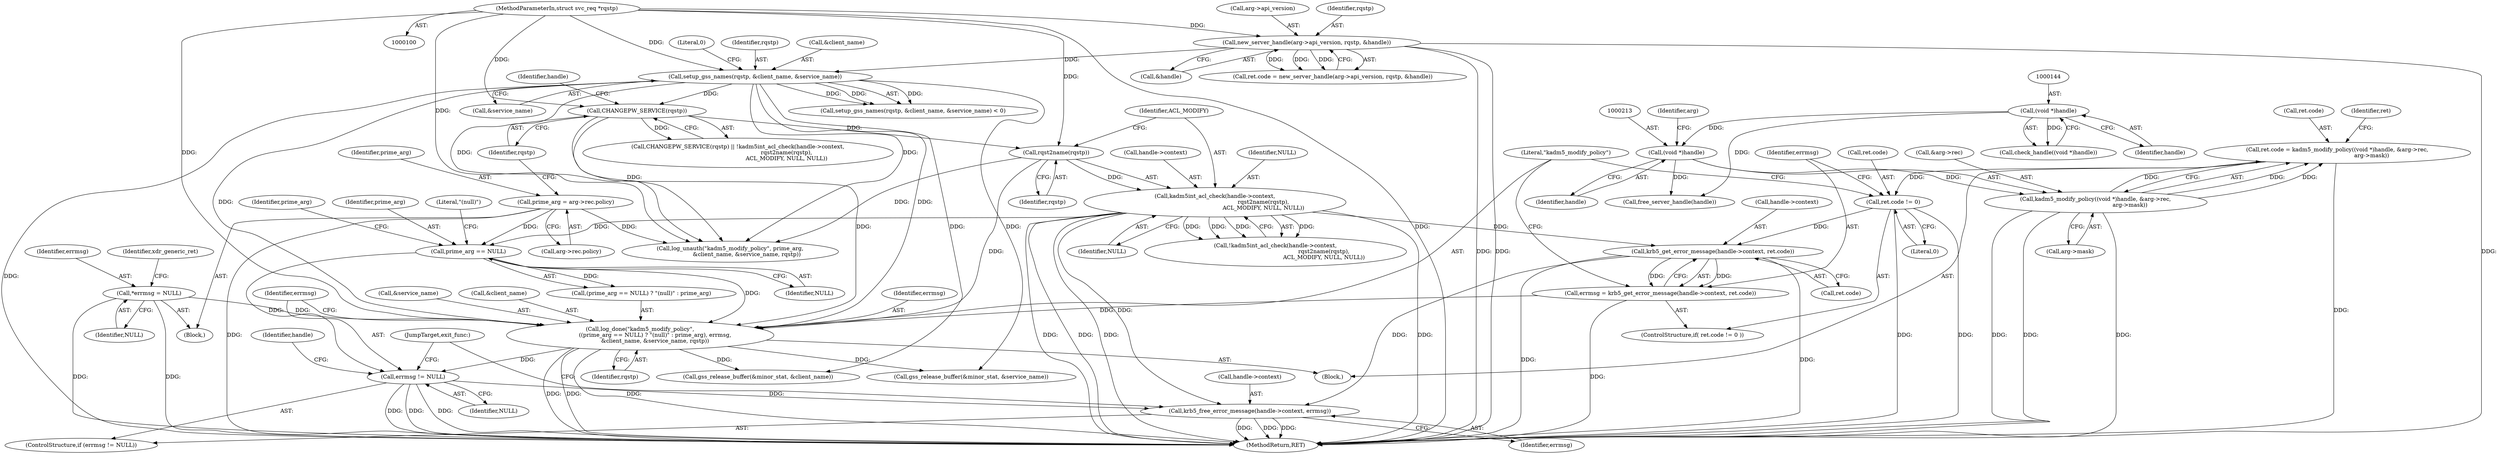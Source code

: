 digraph "0_krb5_83ed75feba32e46f736fcce0d96a0445f29b96c2_15@API" {
"1000255" [label="(Call,krb5_free_error_message(handle->context, errmsg))"];
"1000230" [label="(Call,krb5_get_error_message(handle->context, ret.code))"];
"1000182" [label="(Call,kadm5int_acl_check(handle->context,\n                                                       rqst2name(rqstp),\n                                                       ACL_MODIFY, NULL, NULL))"];
"1000186" [label="(Call,rqst2name(rqstp))"];
"1000179" [label="(Call,CHANGEPW_SERVICE(rqstp))"];
"1000156" [label="(Call,setup_gss_names(rqstp, &client_name, &service_name))"];
"1000129" [label="(Call,new_server_handle(arg->api_version, rqstp, &handle))"];
"1000102" [label="(MethodParameterIn,struct svc_req *rqstp)"];
"1000223" [label="(Call,ret.code != 0)"];
"1000207" [label="(Call,ret.code = kadm5_modify_policy((void *)handle, &arg->rec,\n                                       arg->mask))"];
"1000211" [label="(Call,kadm5_modify_policy((void *)handle, &arg->rec,\n                                       arg->mask))"];
"1000212" [label="(Call,(void *)handle)"];
"1000143" [label="(Call,(void *)handle)"];
"1000252" [label="(Call,errmsg != NULL)"];
"1000237" [label="(Call,log_done(\"kadm5_modify_policy\",\n                 ((prime_arg == NULL) ? \"(null)\" : prime_arg), errmsg,\n                 &client_name, &service_name, rqstp))"];
"1000240" [label="(Call,prime_arg == NULL)"];
"1000170" [label="(Call,prime_arg = arg->rec.policy)"];
"1000228" [label="(Call,errmsg = krb5_get_error_message(handle->context, ret.code))"];
"1000117" [label="(Call,*errmsg = NULL)"];
"1000271" [label="(Call,free_server_handle(handle))"];
"1000260" [label="(JumpTarget,exit_func:)"];
"1000241" [label="(Identifier,prime_arg)"];
"1000243" [label="(Literal,\"(null)\")"];
"1000172" [label="(Call,arg->rec.policy)"];
"1000219" [label="(Call,arg->mask)"];
"1000276" [label="(MethodReturn,RET)"];
"1000231" [label="(Call,handle->context)"];
"1000254" [label="(Identifier,NULL)"];
"1000242" [label="(Identifier,NULL)"];
"1000230" [label="(Call,krb5_get_error_message(handle->context, ret.code))"];
"1000223" [label="(Call,ret.code != 0)"];
"1000229" [label="(Identifier,errmsg)"];
"1000183" [label="(Call,handle->context)"];
"1000237" [label="(Call,log_done(\"kadm5_modify_policy\",\n                 ((prime_arg == NULL) ? \"(null)\" : prime_arg), errmsg,\n                 &client_name, &service_name, rqstp))"];
"1000251" [label="(ControlStructure,if (errmsg != NULL))"];
"1000245" [label="(Identifier,errmsg)"];
"1000179" [label="(Call,CHANGEPW_SERVICE(rqstp))"];
"1000227" [label="(Literal,0)"];
"1000170" [label="(Call,prime_arg = arg->rec.policy)"];
"1000222" [label="(ControlStructure,if( ret.code != 0 ))"];
"1000180" [label="(Identifier,rqstp)"];
"1000214" [label="(Identifier,handle)"];
"1000256" [label="(Call,handle->context)"];
"1000118" [label="(Identifier,errmsg)"];
"1000192" [label="(Call,log_unauth(\"kadm5_modify_policy\", prime_arg,\n                   &client_name, &service_name, rqstp))"];
"1000266" [label="(Call,gss_release_buffer(&minor_stat, &service_name))"];
"1000160" [label="(Call,&service_name)"];
"1000187" [label="(Identifier,rqstp)"];
"1000125" [label="(Call,ret.code = new_server_handle(arg->api_version, rqstp, &handle))"];
"1000206" [label="(Block,)"];
"1000248" [label="(Call,&service_name)"];
"1000207" [label="(Call,ret.code = kadm5_modify_policy((void *)handle, &arg->rec,\n                                       arg->mask))"];
"1000252" [label="(Call,errmsg != NULL)"];
"1000158" [label="(Call,&client_name)"];
"1000225" [label="(Identifier,ret)"];
"1000133" [label="(Identifier,rqstp)"];
"1000224" [label="(Call,ret.code)"];
"1000208" [label="(Call,ret.code)"];
"1000186" [label="(Call,rqst2name(rqstp))"];
"1000103" [label="(Block,)"];
"1000181" [label="(Call,!kadm5int_acl_check(handle->context,\n                                                       rqst2name(rqstp),\n                                                       ACL_MODIFY, NULL, NULL))"];
"1000244" [label="(Identifier,prime_arg)"];
"1000171" [label="(Identifier,prime_arg)"];
"1000215" [label="(Call,&arg->rec)"];
"1000253" [label="(Identifier,errmsg)"];
"1000178" [label="(Call,CHANGEPW_SERVICE(rqstp) || !kadm5int_acl_check(handle->context,\n                                                       rqst2name(rqstp),\n                                                       ACL_MODIFY, NULL, NULL))"];
"1000190" [label="(Identifier,NULL)"];
"1000246" [label="(Call,&client_name)"];
"1000261" [label="(Call,gss_release_buffer(&minor_stat, &client_name))"];
"1000129" [label="(Call,new_server_handle(arg->api_version, rqstp, &handle))"];
"1000240" [label="(Call,prime_arg == NULL)"];
"1000162" [label="(Literal,0)"];
"1000212" [label="(Call,(void *)handle)"];
"1000217" [label="(Identifier,arg)"];
"1000143" [label="(Call,(void *)handle)"];
"1000121" [label="(Identifier,xdr_generic_ret)"];
"1000142" [label="(Call,check_handle((void *)handle))"];
"1000188" [label="(Identifier,ACL_MODIFY)"];
"1000155" [label="(Call,setup_gss_names(rqstp, &client_name, &service_name) < 0)"];
"1000102" [label="(MethodParameterIn,struct svc_req *rqstp)"];
"1000130" [label="(Call,arg->api_version)"];
"1000157" [label="(Identifier,rqstp)"];
"1000228" [label="(Call,errmsg = krb5_get_error_message(handle->context, ret.code))"];
"1000156" [label="(Call,setup_gss_names(rqstp, &client_name, &service_name))"];
"1000134" [label="(Call,&handle)"];
"1000239" [label="(Call,(prime_arg == NULL) ? \"(null)\" : prime_arg)"];
"1000259" [label="(Identifier,errmsg)"];
"1000184" [label="(Identifier,handle)"];
"1000234" [label="(Call,ret.code)"];
"1000189" [label="(Identifier,NULL)"];
"1000238" [label="(Literal,\"kadm5_modify_policy\")"];
"1000255" [label="(Call,krb5_free_error_message(handle->context, errmsg))"];
"1000250" [label="(Identifier,rqstp)"];
"1000117" [label="(Call,*errmsg = NULL)"];
"1000182" [label="(Call,kadm5int_acl_check(handle->context,\n                                                       rqst2name(rqstp),\n                                                       ACL_MODIFY, NULL, NULL))"];
"1000257" [label="(Identifier,handle)"];
"1000119" [label="(Identifier,NULL)"];
"1000211" [label="(Call,kadm5_modify_policy((void *)handle, &arg->rec,\n                                       arg->mask))"];
"1000145" [label="(Identifier,handle)"];
"1000255" -> "1000251"  [label="AST: "];
"1000255" -> "1000259"  [label="CFG: "];
"1000256" -> "1000255"  [label="AST: "];
"1000259" -> "1000255"  [label="AST: "];
"1000260" -> "1000255"  [label="CFG: "];
"1000255" -> "1000276"  [label="DDG: "];
"1000255" -> "1000276"  [label="DDG: "];
"1000255" -> "1000276"  [label="DDG: "];
"1000230" -> "1000255"  [label="DDG: "];
"1000182" -> "1000255"  [label="DDG: "];
"1000252" -> "1000255"  [label="DDG: "];
"1000230" -> "1000228"  [label="AST: "];
"1000230" -> "1000234"  [label="CFG: "];
"1000231" -> "1000230"  [label="AST: "];
"1000234" -> "1000230"  [label="AST: "];
"1000228" -> "1000230"  [label="CFG: "];
"1000230" -> "1000276"  [label="DDG: "];
"1000230" -> "1000276"  [label="DDG: "];
"1000230" -> "1000228"  [label="DDG: "];
"1000230" -> "1000228"  [label="DDG: "];
"1000182" -> "1000230"  [label="DDG: "];
"1000223" -> "1000230"  [label="DDG: "];
"1000182" -> "1000181"  [label="AST: "];
"1000182" -> "1000190"  [label="CFG: "];
"1000183" -> "1000182"  [label="AST: "];
"1000186" -> "1000182"  [label="AST: "];
"1000188" -> "1000182"  [label="AST: "];
"1000189" -> "1000182"  [label="AST: "];
"1000190" -> "1000182"  [label="AST: "];
"1000181" -> "1000182"  [label="CFG: "];
"1000182" -> "1000276"  [label="DDG: "];
"1000182" -> "1000276"  [label="DDG: "];
"1000182" -> "1000276"  [label="DDG: "];
"1000182" -> "1000276"  [label="DDG: "];
"1000182" -> "1000181"  [label="DDG: "];
"1000182" -> "1000181"  [label="DDG: "];
"1000182" -> "1000181"  [label="DDG: "];
"1000182" -> "1000181"  [label="DDG: "];
"1000186" -> "1000182"  [label="DDG: "];
"1000182" -> "1000240"  [label="DDG: "];
"1000186" -> "1000187"  [label="CFG: "];
"1000187" -> "1000186"  [label="AST: "];
"1000188" -> "1000186"  [label="CFG: "];
"1000179" -> "1000186"  [label="DDG: "];
"1000102" -> "1000186"  [label="DDG: "];
"1000186" -> "1000192"  [label="DDG: "];
"1000186" -> "1000237"  [label="DDG: "];
"1000179" -> "1000178"  [label="AST: "];
"1000179" -> "1000180"  [label="CFG: "];
"1000180" -> "1000179"  [label="AST: "];
"1000184" -> "1000179"  [label="CFG: "];
"1000178" -> "1000179"  [label="CFG: "];
"1000179" -> "1000178"  [label="DDG: "];
"1000156" -> "1000179"  [label="DDG: "];
"1000102" -> "1000179"  [label="DDG: "];
"1000179" -> "1000192"  [label="DDG: "];
"1000179" -> "1000237"  [label="DDG: "];
"1000156" -> "1000155"  [label="AST: "];
"1000156" -> "1000160"  [label="CFG: "];
"1000157" -> "1000156"  [label="AST: "];
"1000158" -> "1000156"  [label="AST: "];
"1000160" -> "1000156"  [label="AST: "];
"1000162" -> "1000156"  [label="CFG: "];
"1000156" -> "1000276"  [label="DDG: "];
"1000156" -> "1000155"  [label="DDG: "];
"1000156" -> "1000155"  [label="DDG: "];
"1000156" -> "1000155"  [label="DDG: "];
"1000129" -> "1000156"  [label="DDG: "];
"1000102" -> "1000156"  [label="DDG: "];
"1000156" -> "1000192"  [label="DDG: "];
"1000156" -> "1000192"  [label="DDG: "];
"1000156" -> "1000237"  [label="DDG: "];
"1000156" -> "1000237"  [label="DDG: "];
"1000156" -> "1000261"  [label="DDG: "];
"1000156" -> "1000266"  [label="DDG: "];
"1000129" -> "1000125"  [label="AST: "];
"1000129" -> "1000134"  [label="CFG: "];
"1000130" -> "1000129"  [label="AST: "];
"1000133" -> "1000129"  [label="AST: "];
"1000134" -> "1000129"  [label="AST: "];
"1000125" -> "1000129"  [label="CFG: "];
"1000129" -> "1000276"  [label="DDG: "];
"1000129" -> "1000276"  [label="DDG: "];
"1000129" -> "1000276"  [label="DDG: "];
"1000129" -> "1000125"  [label="DDG: "];
"1000129" -> "1000125"  [label="DDG: "];
"1000129" -> "1000125"  [label="DDG: "];
"1000102" -> "1000129"  [label="DDG: "];
"1000102" -> "1000100"  [label="AST: "];
"1000102" -> "1000276"  [label="DDG: "];
"1000102" -> "1000192"  [label="DDG: "];
"1000102" -> "1000237"  [label="DDG: "];
"1000223" -> "1000222"  [label="AST: "];
"1000223" -> "1000227"  [label="CFG: "];
"1000224" -> "1000223"  [label="AST: "];
"1000227" -> "1000223"  [label="AST: "];
"1000229" -> "1000223"  [label="CFG: "];
"1000238" -> "1000223"  [label="CFG: "];
"1000223" -> "1000276"  [label="DDG: "];
"1000223" -> "1000276"  [label="DDG: "];
"1000207" -> "1000223"  [label="DDG: "];
"1000207" -> "1000206"  [label="AST: "];
"1000207" -> "1000211"  [label="CFG: "];
"1000208" -> "1000207"  [label="AST: "];
"1000211" -> "1000207"  [label="AST: "];
"1000225" -> "1000207"  [label="CFG: "];
"1000207" -> "1000276"  [label="DDG: "];
"1000211" -> "1000207"  [label="DDG: "];
"1000211" -> "1000207"  [label="DDG: "];
"1000211" -> "1000207"  [label="DDG: "];
"1000211" -> "1000219"  [label="CFG: "];
"1000212" -> "1000211"  [label="AST: "];
"1000215" -> "1000211"  [label="AST: "];
"1000219" -> "1000211"  [label="AST: "];
"1000211" -> "1000276"  [label="DDG: "];
"1000211" -> "1000276"  [label="DDG: "];
"1000211" -> "1000276"  [label="DDG: "];
"1000212" -> "1000211"  [label="DDG: "];
"1000212" -> "1000214"  [label="CFG: "];
"1000213" -> "1000212"  [label="AST: "];
"1000214" -> "1000212"  [label="AST: "];
"1000217" -> "1000212"  [label="CFG: "];
"1000143" -> "1000212"  [label="DDG: "];
"1000212" -> "1000271"  [label="DDG: "];
"1000143" -> "1000142"  [label="AST: "];
"1000143" -> "1000145"  [label="CFG: "];
"1000144" -> "1000143"  [label="AST: "];
"1000145" -> "1000143"  [label="AST: "];
"1000142" -> "1000143"  [label="CFG: "];
"1000143" -> "1000142"  [label="DDG: "];
"1000143" -> "1000271"  [label="DDG: "];
"1000252" -> "1000251"  [label="AST: "];
"1000252" -> "1000254"  [label="CFG: "];
"1000253" -> "1000252"  [label="AST: "];
"1000254" -> "1000252"  [label="AST: "];
"1000257" -> "1000252"  [label="CFG: "];
"1000260" -> "1000252"  [label="CFG: "];
"1000252" -> "1000276"  [label="DDG: "];
"1000252" -> "1000276"  [label="DDG: "];
"1000252" -> "1000276"  [label="DDG: "];
"1000237" -> "1000252"  [label="DDG: "];
"1000240" -> "1000252"  [label="DDG: "];
"1000237" -> "1000206"  [label="AST: "];
"1000237" -> "1000250"  [label="CFG: "];
"1000238" -> "1000237"  [label="AST: "];
"1000239" -> "1000237"  [label="AST: "];
"1000245" -> "1000237"  [label="AST: "];
"1000246" -> "1000237"  [label="AST: "];
"1000248" -> "1000237"  [label="AST: "];
"1000250" -> "1000237"  [label="AST: "];
"1000253" -> "1000237"  [label="CFG: "];
"1000237" -> "1000276"  [label="DDG: "];
"1000237" -> "1000276"  [label="DDG: "];
"1000237" -> "1000276"  [label="DDG: "];
"1000240" -> "1000237"  [label="DDG: "];
"1000228" -> "1000237"  [label="DDG: "];
"1000117" -> "1000237"  [label="DDG: "];
"1000237" -> "1000261"  [label="DDG: "];
"1000237" -> "1000266"  [label="DDG: "];
"1000240" -> "1000239"  [label="AST: "];
"1000240" -> "1000242"  [label="CFG: "];
"1000241" -> "1000240"  [label="AST: "];
"1000242" -> "1000240"  [label="AST: "];
"1000243" -> "1000240"  [label="CFG: "];
"1000244" -> "1000240"  [label="CFG: "];
"1000170" -> "1000240"  [label="DDG: "];
"1000240" -> "1000239"  [label="DDG: "];
"1000170" -> "1000103"  [label="AST: "];
"1000170" -> "1000172"  [label="CFG: "];
"1000171" -> "1000170"  [label="AST: "];
"1000172" -> "1000170"  [label="AST: "];
"1000180" -> "1000170"  [label="CFG: "];
"1000170" -> "1000276"  [label="DDG: "];
"1000170" -> "1000192"  [label="DDG: "];
"1000228" -> "1000222"  [label="AST: "];
"1000229" -> "1000228"  [label="AST: "];
"1000238" -> "1000228"  [label="CFG: "];
"1000228" -> "1000276"  [label="DDG: "];
"1000117" -> "1000103"  [label="AST: "];
"1000117" -> "1000119"  [label="CFG: "];
"1000118" -> "1000117"  [label="AST: "];
"1000119" -> "1000117"  [label="AST: "];
"1000121" -> "1000117"  [label="CFG: "];
"1000117" -> "1000276"  [label="DDG: "];
"1000117" -> "1000276"  [label="DDG: "];
}
